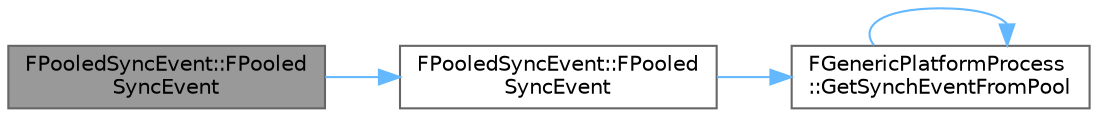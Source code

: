 digraph "FPooledSyncEvent::FPooledSyncEvent"
{
 // INTERACTIVE_SVG=YES
 // LATEX_PDF_SIZE
  bgcolor="transparent";
  edge [fontname=Helvetica,fontsize=10,labelfontname=Helvetica,labelfontsize=10];
  node [fontname=Helvetica,fontsize=10,shape=box,height=0.2,width=0.4];
  rankdir="LR";
  Node1 [id="Node000001",label="FPooledSyncEvent::FPooled\lSyncEvent",height=0.2,width=0.4,color="gray40", fillcolor="grey60", style="filled", fontcolor="black",tooltip=" "];
  Node1 -> Node2 [id="edge1_Node000001_Node000002",color="steelblue1",style="solid",tooltip=" "];
  Node2 [id="Node000002",label="FPooledSyncEvent::FPooled\lSyncEvent",height=0.2,width=0.4,color="grey40", fillcolor="white", style="filled",URL="$dc/d8d/structFPooledSyncEvent.html#a77b289a0a916fb1a2a792483fd33200a",tooltip=" "];
  Node2 -> Node3 [id="edge2_Node000002_Node000003",color="steelblue1",style="solid",tooltip=" "];
  Node3 [id="Node000003",label="FGenericPlatformProcess\l::GetSynchEventFromPool",height=0.2,width=0.4,color="grey40", fillcolor="white", style="filled",URL="$d6/d6d/structFGenericPlatformProcess.html#a2af60d0cbc8aaefc979d52dc082d4c59",tooltip="Gets an event from the pool or creates a new one if necessary."];
  Node3 -> Node3 [id="edge3_Node000003_Node000003",color="steelblue1",style="solid",tooltip=" "];
}
